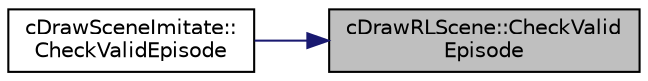 digraph "cDrawRLScene::CheckValidEpisode"
{
 // LATEX_PDF_SIZE
  edge [fontname="Helvetica",fontsize="10",labelfontname="Helvetica",labelfontsize="10"];
  node [fontname="Helvetica",fontsize="10",shape=record];
  rankdir="RL";
  Node1 [label="cDrawRLScene::CheckValid\lEpisode",height=0.2,width=0.4,color="black", fillcolor="grey75", style="filled", fontcolor="black",tooltip=" "];
  Node1 -> Node2 [dir="back",color="midnightblue",fontsize="10",style="solid",fontname="Helvetica"];
  Node2 [label="cDrawSceneImitate::\lCheckValidEpisode",height=0.2,width=0.4,color="black", fillcolor="white", style="filled",URL="$classc_draw_scene_imitate.html#a05ec8cf6f6626bcbe5b1a4a67fe4b5c6",tooltip=" "];
}
